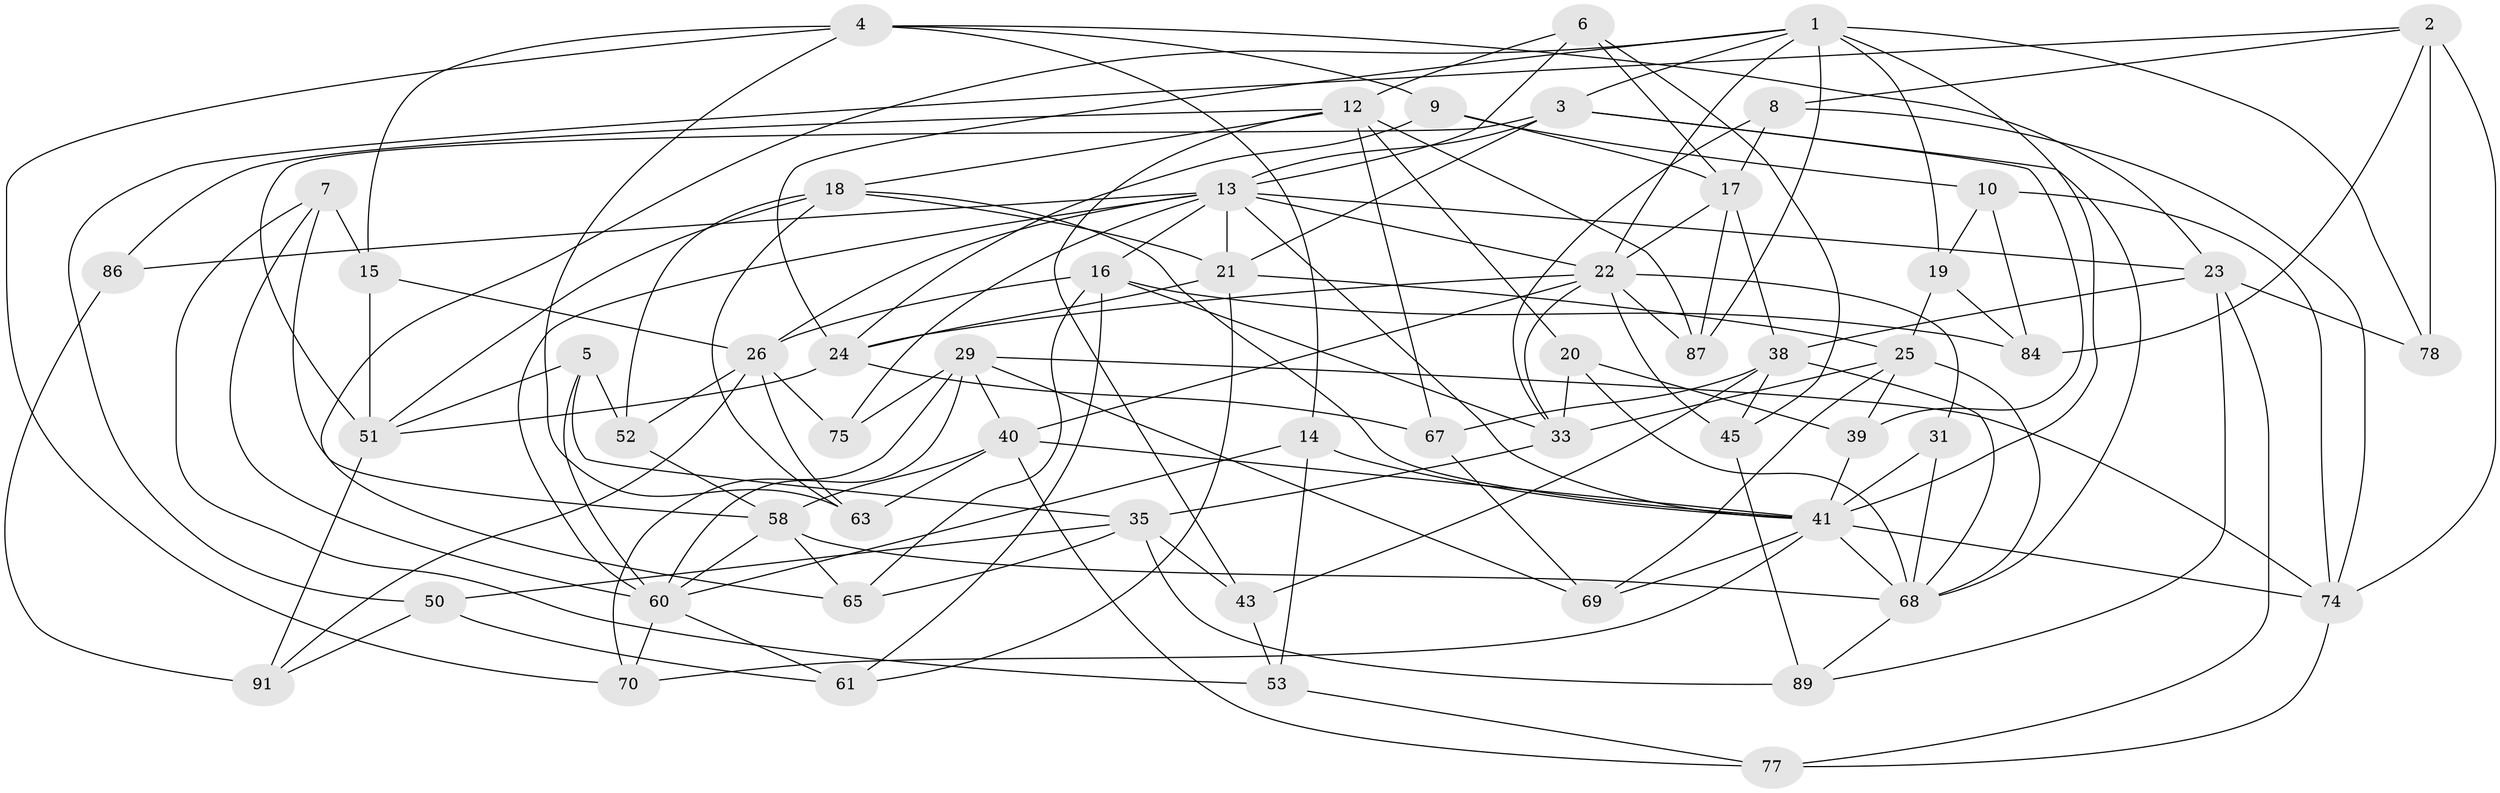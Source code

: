 // original degree distribution, {4: 1.0}
// Generated by graph-tools (version 1.1) at 2025/20/03/04/25 18:20:57]
// undirected, 57 vertices, 148 edges
graph export_dot {
graph [start="1"]
  node [color=gray90,style=filled];
  1 [super="+80+44"];
  2 [super="+11"];
  3 [super="+66"];
  4 [super="+95"];
  5;
  6;
  7;
  8;
  9;
  10;
  12 [super="+34+30"];
  13 [super="+28+90"];
  14;
  15;
  16 [super="+88"];
  17 [super="+92"];
  18 [super="+94"];
  19;
  20;
  21 [super="+76"];
  22 [super="+27"];
  23 [super="+72"];
  24 [super="+54"];
  25 [super="+49"];
  26 [super="+37"];
  29 [super="+62"];
  31;
  33 [super="+83"];
  35 [super="+48"];
  38 [super="+57"];
  39;
  40 [super="+93"];
  41 [super="+42+47"];
  43;
  45;
  50;
  51 [super="+56"];
  52;
  53;
  58 [super="+73"];
  60 [super="+64+81"];
  61;
  63;
  65;
  67;
  68 [super="+71"];
  69;
  70;
  74 [super="+82"];
  75;
  77;
  78;
  84;
  86;
  87;
  89;
  91;
  1 -- 65;
  1 -- 78;
  1 -- 87;
  1 -- 3;
  1 -- 19;
  1 -- 41;
  1 -- 24;
  1 -- 22;
  2 -- 74;
  2 -- 50;
  2 -- 78 [weight=2];
  2 -- 8;
  2 -- 84;
  3 -- 39;
  3 -- 21;
  3 -- 68;
  3 -- 13;
  3 -- 51;
  4 -- 23;
  4 -- 15;
  4 -- 9;
  4 -- 70;
  4 -- 14;
  4 -- 63;
  5 -- 52;
  5 -- 35;
  5 -- 60;
  5 -- 51;
  6 -- 17;
  6 -- 12;
  6 -- 45;
  6 -- 13;
  7 -- 15;
  7 -- 58;
  7 -- 53;
  7 -- 60;
  8 -- 17;
  8 -- 33;
  8 -- 74;
  9 -- 10;
  9 -- 24;
  9 -- 17;
  10 -- 19;
  10 -- 84;
  10 -- 74;
  12 -- 67;
  12 -- 43;
  12 -- 86 [weight=2];
  12 -- 87;
  12 -- 18;
  12 -- 20;
  13 -- 86;
  13 -- 60;
  13 -- 21;
  13 -- 41 [weight=2];
  13 -- 75;
  13 -- 23;
  13 -- 16;
  13 -- 22;
  13 -- 26;
  14 -- 53;
  14 -- 41;
  14 -- 60;
  15 -- 51;
  15 -- 26;
  16 -- 65;
  16 -- 61;
  16 -- 84;
  16 -- 33;
  16 -- 26;
  17 -- 87;
  17 -- 38;
  17 -- 22;
  18 -- 52;
  18 -- 51;
  18 -- 21;
  18 -- 63;
  18 -- 41;
  19 -- 84;
  19 -- 25;
  20 -- 39;
  20 -- 33;
  20 -- 68;
  21 -- 61;
  21 -- 24;
  21 -- 25;
  22 -- 45;
  22 -- 31 [weight=2];
  22 -- 33;
  22 -- 40;
  22 -- 87;
  22 -- 24;
  23 -- 78;
  23 -- 89;
  23 -- 77;
  23 -- 38;
  24 -- 51;
  24 -- 67;
  25 -- 69;
  25 -- 33;
  25 -- 39;
  25 -- 68;
  26 -- 75 [weight=2];
  26 -- 63;
  26 -- 52;
  26 -- 91;
  29 -- 40;
  29 -- 74;
  29 -- 60;
  29 -- 75;
  29 -- 69;
  29 -- 70;
  31 -- 68;
  31 -- 41;
  33 -- 35;
  35 -- 65;
  35 -- 43;
  35 -- 89;
  35 -- 50;
  38 -- 43;
  38 -- 45;
  38 -- 67;
  38 -- 68;
  39 -- 41;
  40 -- 77;
  40 -- 63;
  40 -- 58;
  40 -- 41;
  41 -- 69;
  41 -- 70;
  41 -- 74;
  41 -- 68;
  43 -- 53;
  45 -- 89;
  50 -- 91;
  50 -- 61;
  51 -- 91;
  52 -- 58;
  53 -- 77;
  58 -- 65;
  58 -- 60;
  58 -- 68;
  60 -- 61;
  60 -- 70;
  67 -- 69;
  68 -- 89;
  74 -- 77;
  86 -- 91;
}

